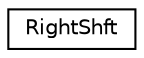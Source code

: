 digraph "Graphical Class Hierarchy"
{
  edge [fontname="Helvetica",fontsize="10",labelfontname="Helvetica",labelfontsize="10"];
  node [fontname="Helvetica",fontsize="10",shape=record];
  rankdir="LR";
  Node1 [label="RightShft",height=0.2,width=0.4,color="black", fillcolor="white", style="filled",URL="$class_right_shft.html"];
}
